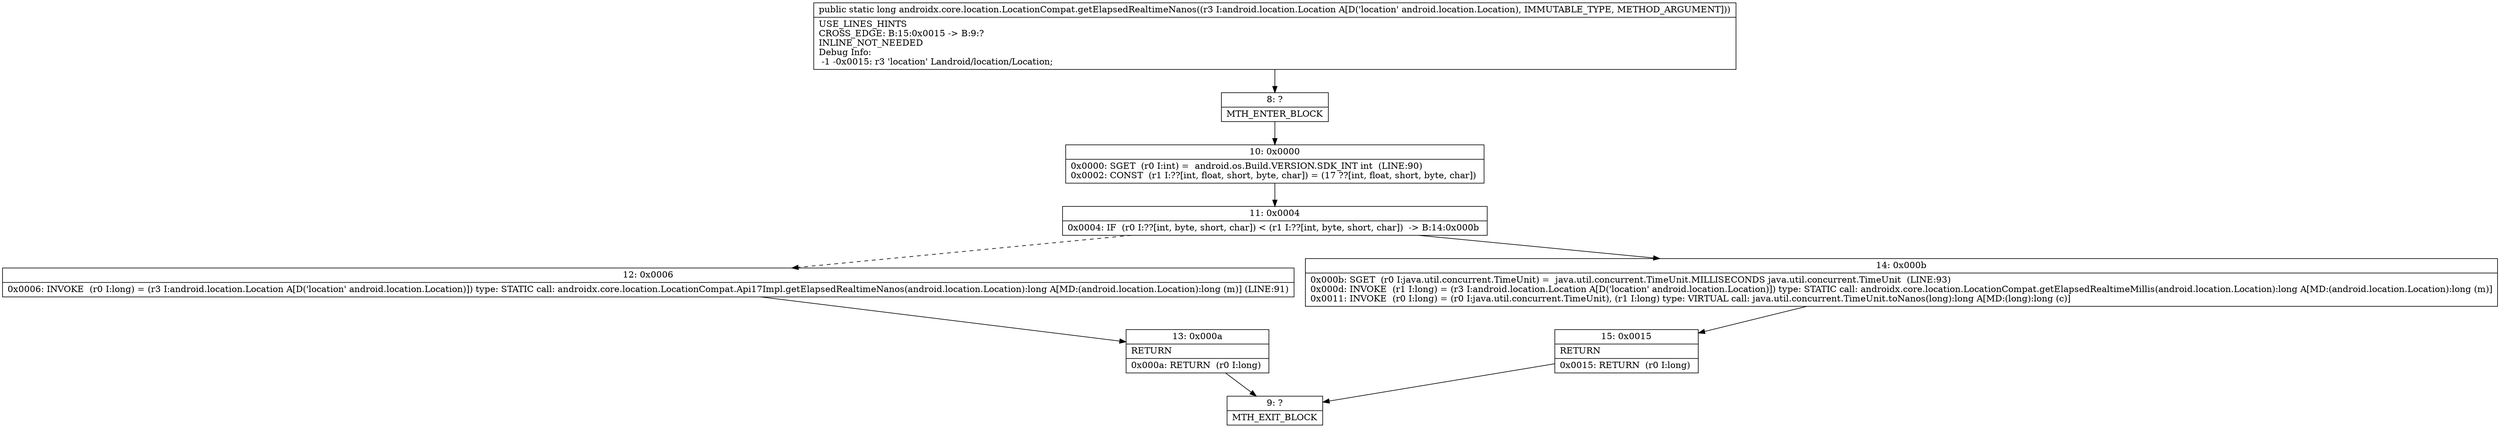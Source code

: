 digraph "CFG forandroidx.core.location.LocationCompat.getElapsedRealtimeNanos(Landroid\/location\/Location;)J" {
Node_8 [shape=record,label="{8\:\ ?|MTH_ENTER_BLOCK\l}"];
Node_10 [shape=record,label="{10\:\ 0x0000|0x0000: SGET  (r0 I:int) =  android.os.Build.VERSION.SDK_INT int  (LINE:90)\l0x0002: CONST  (r1 I:??[int, float, short, byte, char]) = (17 ??[int, float, short, byte, char]) \l}"];
Node_11 [shape=record,label="{11\:\ 0x0004|0x0004: IF  (r0 I:??[int, byte, short, char]) \< (r1 I:??[int, byte, short, char])  \-\> B:14:0x000b \l}"];
Node_12 [shape=record,label="{12\:\ 0x0006|0x0006: INVOKE  (r0 I:long) = (r3 I:android.location.Location A[D('location' android.location.Location)]) type: STATIC call: androidx.core.location.LocationCompat.Api17Impl.getElapsedRealtimeNanos(android.location.Location):long A[MD:(android.location.Location):long (m)] (LINE:91)\l}"];
Node_13 [shape=record,label="{13\:\ 0x000a|RETURN\l|0x000a: RETURN  (r0 I:long) \l}"];
Node_9 [shape=record,label="{9\:\ ?|MTH_EXIT_BLOCK\l}"];
Node_14 [shape=record,label="{14\:\ 0x000b|0x000b: SGET  (r0 I:java.util.concurrent.TimeUnit) =  java.util.concurrent.TimeUnit.MILLISECONDS java.util.concurrent.TimeUnit  (LINE:93)\l0x000d: INVOKE  (r1 I:long) = (r3 I:android.location.Location A[D('location' android.location.Location)]) type: STATIC call: androidx.core.location.LocationCompat.getElapsedRealtimeMillis(android.location.Location):long A[MD:(android.location.Location):long (m)]\l0x0011: INVOKE  (r0 I:long) = (r0 I:java.util.concurrent.TimeUnit), (r1 I:long) type: VIRTUAL call: java.util.concurrent.TimeUnit.toNanos(long):long A[MD:(long):long (c)]\l}"];
Node_15 [shape=record,label="{15\:\ 0x0015|RETURN\l|0x0015: RETURN  (r0 I:long) \l}"];
MethodNode[shape=record,label="{public static long androidx.core.location.LocationCompat.getElapsedRealtimeNanos((r3 I:android.location.Location A[D('location' android.location.Location), IMMUTABLE_TYPE, METHOD_ARGUMENT]))  | USE_LINES_HINTS\lCROSS_EDGE: B:15:0x0015 \-\> B:9:?\lINLINE_NOT_NEEDED\lDebug Info:\l  \-1 \-0x0015: r3 'location' Landroid\/location\/Location;\l}"];
MethodNode -> Node_8;Node_8 -> Node_10;
Node_10 -> Node_11;
Node_11 -> Node_12[style=dashed];
Node_11 -> Node_14;
Node_12 -> Node_13;
Node_13 -> Node_9;
Node_14 -> Node_15;
Node_15 -> Node_9;
}

